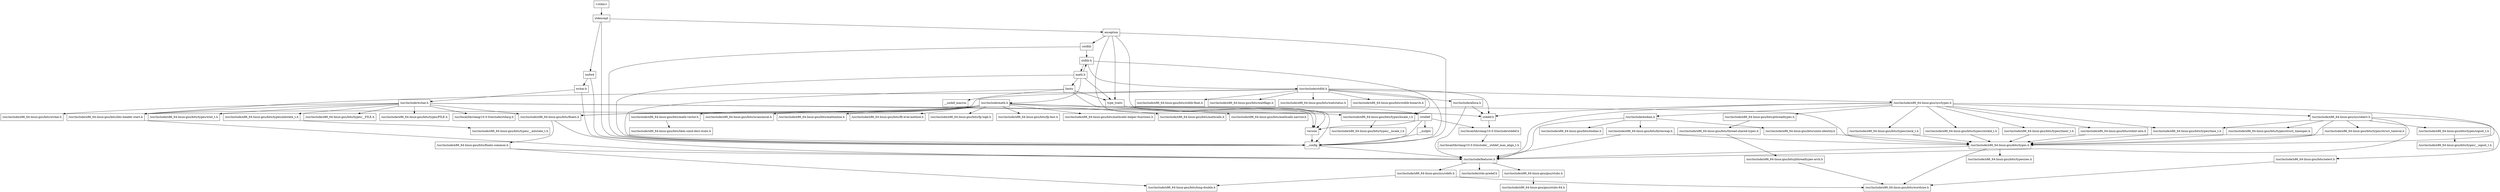 digraph "dependencies" {
  header_0 [ shape="box", label="\<stdin\>" ];
  header_1 [ shape="box", label="stdexcept" ];
  header_11 [ shape="box", label="exception" ];
  header_12 [ shape="box", label="cstddef" ];
  header_13 [ shape="box", label="version" ];
  header_14 [ shape="box", label="/usr/local/lib/clang/10.0.0/include/stddef.h" ];
  header_15 [ shape="box", label="/usr/local/lib/clang/10.0.0/include/__stddef_max_align_t.h" ];
  header_16 [ shape="box", label="__nullptr" ];
  header_17 [ shape="box", label="cstdlib" ];
  header_18 [ shape="box", label="stdlib.h" ];
  header_19 [ shape="box", label="/usr/include/stdlib.h" ];
  header_2 [ shape="box", label="__config" ];
  header_20 [ shape="box", label="/usr/include/x86_64-linux-gnu/bits/libc-header-start.h" ];
  header_21 [ shape="box", label="stddef.h" ];
  header_22 [ shape="box", label="/usr/include/x86_64-linux-gnu/bits/waitflags.h" ];
  header_23 [ shape="box", label="/usr/include/x86_64-linux-gnu/bits/waitstatus.h" ];
  header_24 [ shape="box", label="/usr/include/x86_64-linux-gnu/bits/floatn.h" ];
  header_25 [ shape="box", label="/usr/include/x86_64-linux-gnu/bits/floatn-common.h" ];
  header_26 [ shape="box", label="/usr/include/x86_64-linux-gnu/bits/types/locale_t.h" ];
  header_27 [ shape="box", label="/usr/include/x86_64-linux-gnu/bits/types/__locale_t.h" ];
  header_28 [ shape="box", label="/usr/include/x86_64-linux-gnu/sys/types.h" ];
  header_29 [ shape="box", label="/usr/include/x86_64-linux-gnu/bits/types.h" ];
  header_3 [ shape="box", label="/usr/include/features.h" ];
  header_30 [ shape="box", label="/usr/include/x86_64-linux-gnu/bits/typesizes.h" ];
  header_31 [ shape="box", label="/usr/include/x86_64-linux-gnu/bits/types/clock_t.h" ];
  header_32 [ shape="box", label="/usr/include/x86_64-linux-gnu/bits/types/clockid_t.h" ];
  header_33 [ shape="box", label="/usr/include/x86_64-linux-gnu/bits/types/time_t.h" ];
  header_34 [ shape="box", label="/usr/include/x86_64-linux-gnu/bits/types/timer_t.h" ];
  header_35 [ shape="box", label="/usr/include/x86_64-linux-gnu/bits/stdint-intn.h" ];
  header_36 [ shape="box", label="/usr/include/endian.h" ];
  header_37 [ shape="box", label="/usr/include/x86_64-linux-gnu/bits/endian.h" ];
  header_38 [ shape="box", label="/usr/include/x86_64-linux-gnu/bits/byteswap.h" ];
  header_39 [ shape="box", label="/usr/include/x86_64-linux-gnu/bits/uintn-identity.h" ];
  header_4 [ shape="box", label="/usr/include/stdc-predef.h" ];
  header_40 [ shape="box", label="/usr/include/x86_64-linux-gnu/sys/select.h" ];
  header_41 [ shape="box", label="/usr/include/x86_64-linux-gnu/bits/select.h" ];
  header_42 [ shape="box", label="/usr/include/x86_64-linux-gnu/bits/types/sigset_t.h" ];
  header_43 [ shape="box", label="/usr/include/x86_64-linux-gnu/bits/types/__sigset_t.h" ];
  header_44 [ shape="box", label="/usr/include/x86_64-linux-gnu/bits/types/struct_timeval.h" ];
  header_45 [ shape="box", label="/usr/include/x86_64-linux-gnu/bits/types/struct_timespec.h" ];
  header_46 [ shape="box", label="/usr/include/x86_64-linux-gnu/bits/pthreadtypes.h" ];
  header_47 [ shape="box", label="/usr/include/x86_64-linux-gnu/bits/thread-shared-types.h" ];
  header_48 [ shape="box", label="/usr/include/x86_64-linux-gnu/bits/pthreadtypes-arch.h" ];
  header_49 [ shape="box", label="/usr/include/alloca.h" ];
  header_5 [ shape="box", label="/usr/include/x86_64-linux-gnu/sys/cdefs.h" ];
  header_50 [ shape="box", label="/usr/include/x86_64-linux-gnu/bits/stdlib-bsearch.h" ];
  header_51 [ shape="box", label="/usr/include/x86_64-linux-gnu/bits/stdlib-float.h" ];
  header_52 [ shape="box", label="math.h" ];
  header_53 [ shape="box", label="/usr/include/math.h" ];
  header_54 [ shape="box", label="/usr/include/x86_64-linux-gnu/bits/math-vector.h" ];
  header_55 [ shape="box", label="/usr/include/x86_64-linux-gnu/bits/libm-simd-decl-stubs.h" ];
  header_56 [ shape="box", label="/usr/include/x86_64-linux-gnu/bits/flt-eval-method.h" ];
  header_57 [ shape="box", label="/usr/include/x86_64-linux-gnu/bits/fp-logb.h" ];
  header_58 [ shape="box", label="/usr/include/x86_64-linux-gnu/bits/fp-fast.h" ];
  header_59 [ shape="box", label="/usr/include/x86_64-linux-gnu/bits/mathcalls-helper-functions.h" ];
  header_6 [ shape="box", label="/usr/include/x86_64-linux-gnu/bits/wordsize.h" ];
  header_60 [ shape="box", label="/usr/include/x86_64-linux-gnu/bits/mathcalls.h" ];
  header_61 [ shape="box", label="/usr/include/x86_64-linux-gnu/bits/mathcalls-narrow.h" ];
  header_62 [ shape="box", label="/usr/include/x86_64-linux-gnu/bits/iscanonical.h" ];
  header_63 [ shape="box", label="/usr/include/x86_64-linux-gnu/bits/mathinline.h" ];
  header_64 [ shape="box", label="type_traits" ];
  header_65 [ shape="box", label="limits" ];
  header_66 [ shape="box", label="__undef_macros" ];
  header_67 [ shape="box", label="iosfwd" ];
  header_68 [ shape="box", label="wchar.h" ];
  header_69 [ shape="box", label="/usr/include/wchar.h" ];
  header_7 [ shape="box", label="/usr/include/x86_64-linux-gnu/bits/long-double.h" ];
  header_70 [ shape="box", label="/usr/local/lib/clang/10.0.0/include/stdarg.h" ];
  header_71 [ shape="box", label="/usr/include/x86_64-linux-gnu/bits/wchar.h" ];
  header_72 [ shape="box", label="/usr/include/x86_64-linux-gnu/bits/types/wint_t.h" ];
  header_73 [ shape="box", label="/usr/include/x86_64-linux-gnu/bits/types/mbstate_t.h" ];
  header_74 [ shape="box", label="/usr/include/x86_64-linux-gnu/bits/types/__mbstate_t.h" ];
  header_75 [ shape="box", label="/usr/include/x86_64-linux-gnu/bits/types/__FILE.h" ];
  header_76 [ shape="box", label="/usr/include/x86_64-linux-gnu/bits/types/FILE.h" ];
  header_8 [ shape="box", label="/usr/include/x86_64-linux-gnu/gnu/stubs.h" ];
  header_9 [ shape="box", label="/usr/include/x86_64-linux-gnu/gnu/stubs-64.h" ];
  header_29 -> header_6;
  header_29 -> header_3;
  header_29 -> header_30;
  header_28 -> header_29;
  header_28 -> header_36;
  header_28 -> header_21;
  header_28 -> header_34;
  header_28 -> header_35;
  header_28 -> header_32;
  header_28 -> header_33;
  header_28 -> header_31;
  header_28 -> header_46;
  header_28 -> header_3;
  header_28 -> header_40;
  header_25 -> header_7;
  header_25 -> header_3;
  header_24 -> header_25;
  header_24 -> header_3;
  header_26 -> header_27;
  header_21 -> header_14;
  header_20 -> header_3;
  header_47 -> header_48;
  header_46 -> header_47;
  header_45 -> header_29;
  header_44 -> header_29;
  header_42 -> header_43;
  header_41 -> header_6;
  header_40 -> header_29;
  header_40 -> header_33;
  header_40 -> header_45;
  header_40 -> header_44;
  header_40 -> header_3;
  header_40 -> header_41;
  header_40 -> header_42;
  header_68 -> header_69;
  header_68 -> header_2;
  header_33 -> header_29;
  header_49 -> header_21;
  header_49 -> header_3;
  header_48 -> header_6;
  header_38 -> header_29;
  header_38 -> header_3;
  header_39 -> header_29;
  header_5 -> header_6;
  header_5 -> header_7;
  header_2 -> header_3;
  header_3 -> header_4;
  header_3 -> header_5;
  header_3 -> header_8;
  header_0 -> header_1;
  header_1 -> header_2;
  header_1 -> header_11;
  header_1 -> header_67;
  header_69 -> header_24;
  header_69 -> header_26;
  header_69 -> header_21;
  header_69 -> header_20;
  header_69 -> header_72;
  header_69 -> header_73;
  header_69 -> header_70;
  header_69 -> header_71;
  header_69 -> header_76;
  header_69 -> header_75;
  header_52 -> header_18;
  header_52 -> header_53;
  header_52 -> header_2;
  header_52 -> header_64;
  header_52 -> header_65;
  header_8 -> header_9;
  header_14 -> header_15;
  header_16 -> header_2;
  header_17 -> header_18;
  header_17 -> header_2;
  header_11 -> header_17;
  header_11 -> header_2;
  header_11 -> header_64;
  header_11 -> header_12;
  header_11 -> header_13;
  header_12 -> header_14;
  header_12 -> header_16;
  header_12 -> header_2;
  header_12 -> header_13;
  header_13 -> header_2;
  header_36 -> header_37;
  header_36 -> header_3;
  header_36 -> header_38;
  header_36 -> header_39;
  header_32 -> header_29;
  header_34 -> header_29;
  header_35 -> header_29;
  header_18 -> header_52;
  header_18 -> header_2;
  header_18 -> header_19;
  header_19 -> header_28;
  header_19 -> header_50;
  header_19 -> header_24;
  header_19 -> header_26;
  header_19 -> header_21;
  header_19 -> header_20;
  header_19 -> header_23;
  header_19 -> header_22;
  header_19 -> header_51;
  header_19 -> header_49;
  header_31 -> header_29;
  header_73 -> header_74;
  header_53 -> header_58;
  header_53 -> header_59;
  header_53 -> header_29;
  header_53 -> header_24;
  header_53 -> header_54;
  header_53 -> header_20;
  header_53 -> header_56;
  header_53 -> header_57;
  header_53 -> header_61;
  header_53 -> header_60;
  header_53 -> header_63;
  header_53 -> header_62;
  header_54 -> header_55;
  header_65 -> header_13;
  header_65 -> header_2;
  header_65 -> header_64;
  header_65 -> header_66;
  header_67 -> header_68;
  header_67 -> header_2;
  header_64 -> header_2;
  header_64 -> header_12;
  header_64 -> header_13;
}